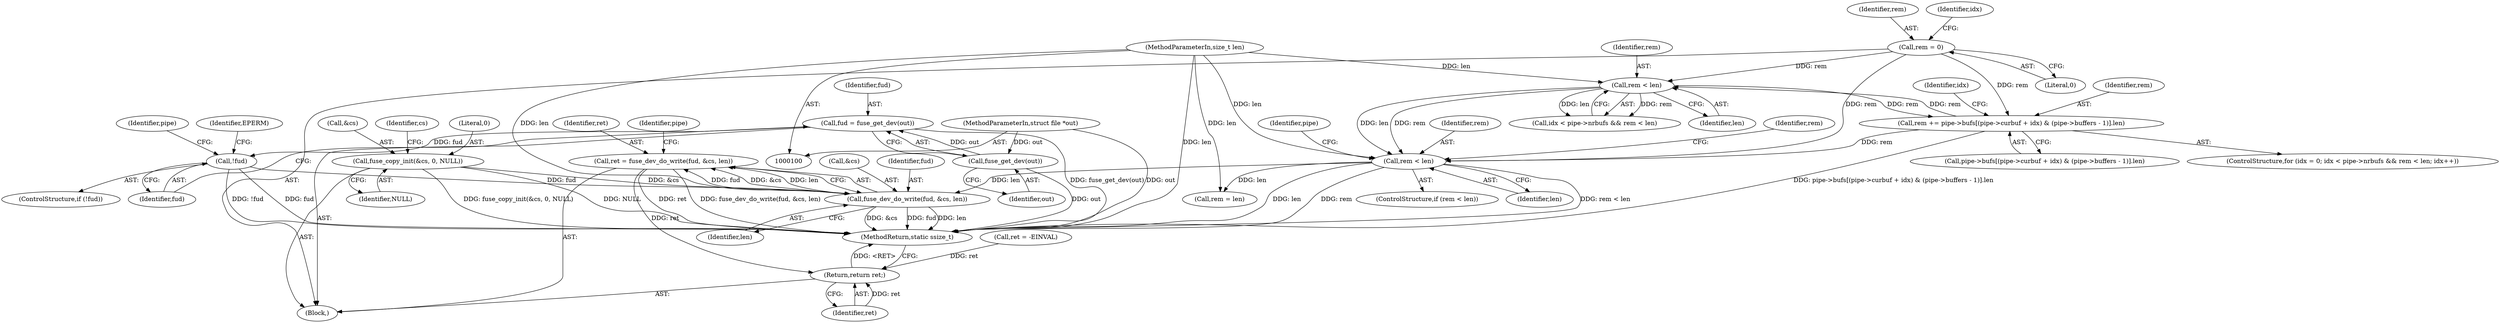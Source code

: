 digraph "1_linux_6b3a707736301c2128ca85ce85fb13f60b5e350a@API" {
"1000339" [label="(Call,ret = fuse_dev_do_write(fud, &cs, len))"];
"1000341" [label="(Call,fuse_dev_do_write(fud, &cs, len))"];
"1000119" [label="(Call,!fud)"];
"1000114" [label="(Call,fud = fuse_get_dev(out))"];
"1000116" [label="(Call,fuse_get_dev(out))"];
"1000102" [label="(MethodParameterIn,struct file *out)"];
"1000310" [label="(Call,fuse_copy_init(&cs, 0, NULL))"];
"1000104" [label="(MethodParameterIn,size_t len)"];
"1000189" [label="(Call,rem < len)"];
"1000165" [label="(Call,rem += pipe->bufs[(pipe->curbuf + idx) & (pipe->buffers - 1)].len)"];
"1000147" [label="(Call,rem = 0)"];
"1000160" [label="(Call,rem < len)"];
"1000368" [label="(Return,return ret;)"];
"1000368" [label="(Return,return ret;)"];
"1000123" [label="(Identifier,EPERM)"];
"1000188" [label="(ControlStructure,if (rem < len))"];
"1000190" [label="(Identifier,rem)"];
"1000116" [label="(Call,fuse_get_dev(out))"];
"1000197" [label="(Identifier,rem)"];
"1000148" [label="(Identifier,rem)"];
"1000114" [label="(Call,fud = fuse_get_dev(out))"];
"1000347" [label="(Identifier,pipe)"];
"1000345" [label="(Identifier,len)"];
"1000310" [label="(Call,fuse_copy_init(&cs, 0, NULL))"];
"1000125" [label="(Identifier,pipe)"];
"1000194" [label="(Identifier,pipe)"];
"1000369" [label="(Identifier,ret)"];
"1000340" [label="(Identifier,ret)"];
"1000343" [label="(Call,&cs)"];
"1000184" [label="(Call,ret = -EINVAL)"];
"1000341" [label="(Call,fuse_dev_do_write(fud, &cs, len))"];
"1000102" [label="(MethodParameterIn,struct file *out)"];
"1000196" [label="(Call,rem = len)"];
"1000152" [label="(Identifier,idx)"];
"1000119" [label="(Call,!fud)"];
"1000370" [label="(MethodReturn,static ssize_t)"];
"1000115" [label="(Identifier,fud)"];
"1000117" [label="(Identifier,out)"];
"1000166" [label="(Identifier,rem)"];
"1000189" [label="(Call,rem < len)"];
"1000149" [label="(Literal,0)"];
"1000162" [label="(Identifier,len)"];
"1000118" [label="(ControlStructure,if (!fud))"];
"1000311" [label="(Call,&cs)"];
"1000165" [label="(Call,rem += pipe->bufs[(pipe->curbuf + idx) & (pipe->buffers - 1)].len)"];
"1000104" [label="(MethodParameterIn,size_t len)"];
"1000120" [label="(Identifier,fud)"];
"1000164" [label="(Identifier,idx)"];
"1000161" [label="(Identifier,rem)"];
"1000150" [label="(ControlStructure,for (idx = 0; idx < pipe->nrbufs && rem < len; idx++))"];
"1000106" [label="(Block,)"];
"1000342" [label="(Identifier,fud)"];
"1000167" [label="(Call,pipe->bufs[(pipe->curbuf + idx) & (pipe->buffers - 1)].len)"];
"1000191" [label="(Identifier,len)"];
"1000317" [label="(Identifier,cs)"];
"1000147" [label="(Call,rem = 0)"];
"1000339" [label="(Call,ret = fuse_dev_do_write(fud, &cs, len))"];
"1000160" [label="(Call,rem < len)"];
"1000314" [label="(Identifier,NULL)"];
"1000313" [label="(Literal,0)"];
"1000154" [label="(Call,idx < pipe->nrbufs && rem < len)"];
"1000339" -> "1000106"  [label="AST: "];
"1000339" -> "1000341"  [label="CFG: "];
"1000340" -> "1000339"  [label="AST: "];
"1000341" -> "1000339"  [label="AST: "];
"1000347" -> "1000339"  [label="CFG: "];
"1000339" -> "1000370"  [label="DDG: ret"];
"1000339" -> "1000370"  [label="DDG: fuse_dev_do_write(fud, &cs, len)"];
"1000341" -> "1000339"  [label="DDG: fud"];
"1000341" -> "1000339"  [label="DDG: &cs"];
"1000341" -> "1000339"  [label="DDG: len"];
"1000339" -> "1000368"  [label="DDG: ret"];
"1000341" -> "1000345"  [label="CFG: "];
"1000342" -> "1000341"  [label="AST: "];
"1000343" -> "1000341"  [label="AST: "];
"1000345" -> "1000341"  [label="AST: "];
"1000341" -> "1000370"  [label="DDG: &cs"];
"1000341" -> "1000370"  [label="DDG: fud"];
"1000341" -> "1000370"  [label="DDG: len"];
"1000119" -> "1000341"  [label="DDG: fud"];
"1000310" -> "1000341"  [label="DDG: &cs"];
"1000104" -> "1000341"  [label="DDG: len"];
"1000189" -> "1000341"  [label="DDG: len"];
"1000119" -> "1000118"  [label="AST: "];
"1000119" -> "1000120"  [label="CFG: "];
"1000120" -> "1000119"  [label="AST: "];
"1000123" -> "1000119"  [label="CFG: "];
"1000125" -> "1000119"  [label="CFG: "];
"1000119" -> "1000370"  [label="DDG: fud"];
"1000119" -> "1000370"  [label="DDG: !fud"];
"1000114" -> "1000119"  [label="DDG: fud"];
"1000114" -> "1000106"  [label="AST: "];
"1000114" -> "1000116"  [label="CFG: "];
"1000115" -> "1000114"  [label="AST: "];
"1000116" -> "1000114"  [label="AST: "];
"1000120" -> "1000114"  [label="CFG: "];
"1000114" -> "1000370"  [label="DDG: fuse_get_dev(out)"];
"1000116" -> "1000114"  [label="DDG: out"];
"1000116" -> "1000117"  [label="CFG: "];
"1000117" -> "1000116"  [label="AST: "];
"1000116" -> "1000370"  [label="DDG: out"];
"1000102" -> "1000116"  [label="DDG: out"];
"1000102" -> "1000100"  [label="AST: "];
"1000102" -> "1000370"  [label="DDG: out"];
"1000310" -> "1000106"  [label="AST: "];
"1000310" -> "1000314"  [label="CFG: "];
"1000311" -> "1000310"  [label="AST: "];
"1000313" -> "1000310"  [label="AST: "];
"1000314" -> "1000310"  [label="AST: "];
"1000317" -> "1000310"  [label="CFG: "];
"1000310" -> "1000370"  [label="DDG: fuse_copy_init(&cs, 0, NULL)"];
"1000310" -> "1000370"  [label="DDG: NULL"];
"1000104" -> "1000100"  [label="AST: "];
"1000104" -> "1000370"  [label="DDG: len"];
"1000104" -> "1000160"  [label="DDG: len"];
"1000104" -> "1000189"  [label="DDG: len"];
"1000104" -> "1000196"  [label="DDG: len"];
"1000189" -> "1000188"  [label="AST: "];
"1000189" -> "1000191"  [label="CFG: "];
"1000190" -> "1000189"  [label="AST: "];
"1000191" -> "1000189"  [label="AST: "];
"1000194" -> "1000189"  [label="CFG: "];
"1000197" -> "1000189"  [label="CFG: "];
"1000189" -> "1000370"  [label="DDG: rem"];
"1000189" -> "1000370"  [label="DDG: rem < len"];
"1000189" -> "1000370"  [label="DDG: len"];
"1000165" -> "1000189"  [label="DDG: rem"];
"1000147" -> "1000189"  [label="DDG: rem"];
"1000160" -> "1000189"  [label="DDG: rem"];
"1000160" -> "1000189"  [label="DDG: len"];
"1000189" -> "1000196"  [label="DDG: len"];
"1000165" -> "1000150"  [label="AST: "];
"1000165" -> "1000167"  [label="CFG: "];
"1000166" -> "1000165"  [label="AST: "];
"1000167" -> "1000165"  [label="AST: "];
"1000164" -> "1000165"  [label="CFG: "];
"1000165" -> "1000370"  [label="DDG: pipe->bufs[(pipe->curbuf + idx) & (pipe->buffers - 1)].len"];
"1000165" -> "1000160"  [label="DDG: rem"];
"1000147" -> "1000165"  [label="DDG: rem"];
"1000160" -> "1000165"  [label="DDG: rem"];
"1000147" -> "1000106"  [label="AST: "];
"1000147" -> "1000149"  [label="CFG: "];
"1000148" -> "1000147"  [label="AST: "];
"1000149" -> "1000147"  [label="AST: "];
"1000152" -> "1000147"  [label="CFG: "];
"1000147" -> "1000160"  [label="DDG: rem"];
"1000160" -> "1000154"  [label="AST: "];
"1000160" -> "1000162"  [label="CFG: "];
"1000161" -> "1000160"  [label="AST: "];
"1000162" -> "1000160"  [label="AST: "];
"1000154" -> "1000160"  [label="CFG: "];
"1000160" -> "1000154"  [label="DDG: rem"];
"1000160" -> "1000154"  [label="DDG: len"];
"1000368" -> "1000106"  [label="AST: "];
"1000368" -> "1000369"  [label="CFG: "];
"1000369" -> "1000368"  [label="AST: "];
"1000370" -> "1000368"  [label="CFG: "];
"1000368" -> "1000370"  [label="DDG: <RET>"];
"1000369" -> "1000368"  [label="DDG: ret"];
"1000184" -> "1000368"  [label="DDG: ret"];
}
